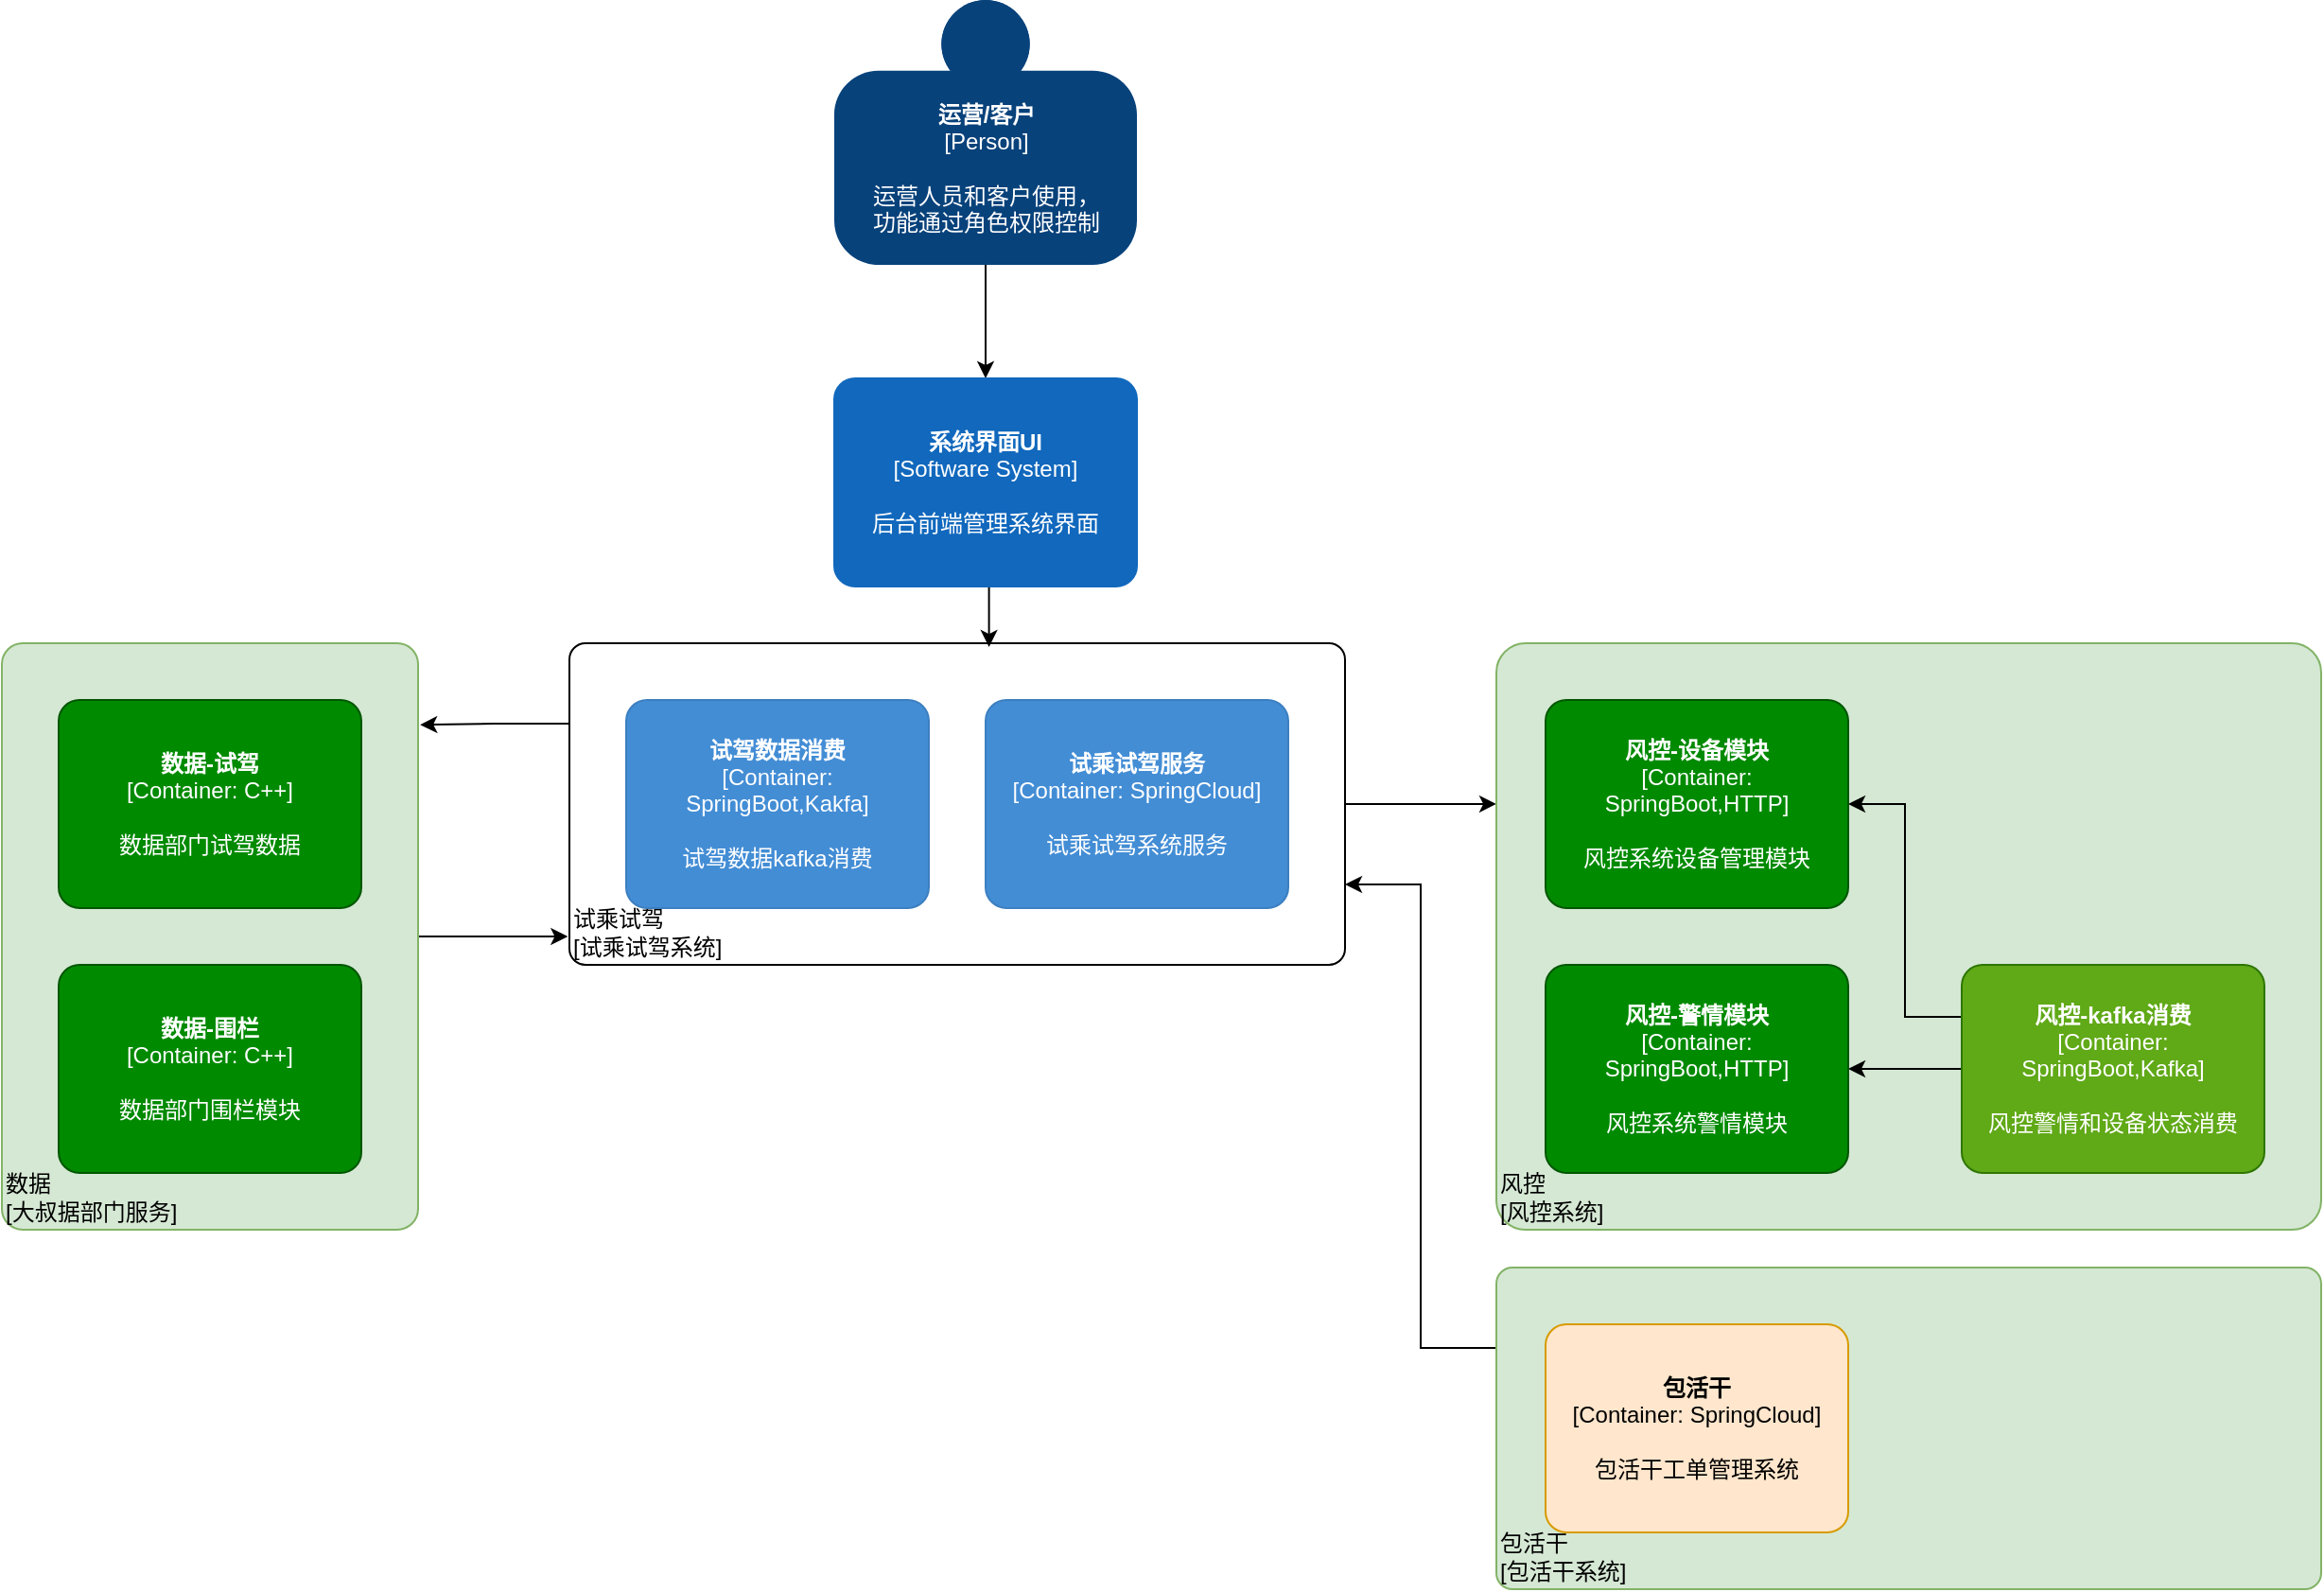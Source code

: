 <mxfile version="14.4.6" type="github">
  <diagram id="7ZOnBLH_T0LdI00RoQoX" name="Page-1">
    <mxGraphModel dx="1769" dy="583" grid="1" gridSize="10" guides="1" tooltips="1" connect="1" arrows="1" fold="1" page="1" pageScale="1" pageWidth="827" pageHeight="1169" math="0" shadow="0">
      <root>
        <mxCell id="0" />
        <mxCell id="1" parent="0" />
        <mxCell id="i4szsXFOkOJ0JY_JO7xc-21" style="edgeStyle=orthogonalEdgeStyle;rounded=0;orthogonalLoop=1;jettySize=auto;html=1;exitX=0;exitY=0.25;exitDx=0;exitDy=0;exitPerimeter=0;entryX=1.005;entryY=0.139;entryDx=0;entryDy=0;entryPerimeter=0;" edge="1" parent="1" source="i4szsXFOkOJ0JY_JO7xc-18" target="i4szsXFOkOJ0JY_JO7xc-17">
          <mxGeometry relative="1" as="geometry" />
        </mxCell>
        <mxCell id="i4szsXFOkOJ0JY_JO7xc-24" style="edgeStyle=orthogonalEdgeStyle;rounded=0;orthogonalLoop=1;jettySize=auto;html=1;exitX=1;exitY=0.5;exitDx=0;exitDy=0;exitPerimeter=0;entryX=0;entryY=0.274;entryDx=0;entryDy=0;entryPerimeter=0;" edge="1" parent="1" source="i4szsXFOkOJ0JY_JO7xc-18" target="i4szsXFOkOJ0JY_JO7xc-7">
          <mxGeometry relative="1" as="geometry" />
        </mxCell>
        <object placeholders="1" c4Name="试乘试驾" c4Type="ExecutionEnvironment" c4Application="试乘试驾系统" label="&lt;div style=&quot;text-align: left&quot;&gt;%c4Name%&lt;/div&gt;&lt;div style=&quot;text-align: left&quot;&gt;[%c4Application%]&lt;/div&gt;" id="i4szsXFOkOJ0JY_JO7xc-18">
          <mxCell style="rounded=1;whiteSpace=wrap;html=1;labelBackgroundColor=none;fillColor=#ffffff;fontColor=#000000;align=left;arcSize=5;strokeColor=#000000;verticalAlign=bottom;metaEdit=1;metaData={&quot;c4Type&quot;:{&quot;editable&quot;:false}};points=[[0.25,0,0],[0.5,0,0],[0.75,0,0],[1,0.25,0],[1,0.5,0],[1,0.75,0],[0.75,1,0],[0.5,1,0],[0.25,1,0],[0,0.75,0],[0,0.5,0],[0,0.25,0]];" vertex="1" parent="1">
            <mxGeometry x="-60" y="360" width="410" height="170" as="geometry" />
          </mxCell>
        </object>
        <mxCell id="i4szsXFOkOJ0JY_JO7xc-22" style="edgeStyle=orthogonalEdgeStyle;rounded=0;orthogonalLoop=1;jettySize=auto;html=1;exitX=1;exitY=0.5;exitDx=0;exitDy=0;exitPerimeter=0;entryX=-0.002;entryY=0.912;entryDx=0;entryDy=0;entryPerimeter=0;" edge="1" parent="1" source="i4szsXFOkOJ0JY_JO7xc-17" target="i4szsXFOkOJ0JY_JO7xc-18">
          <mxGeometry relative="1" as="geometry" />
        </mxCell>
        <object placeholders="1" c4Name="数据" c4Type="ExecutionEnvironment" c4Application="大叔据部门服务" label="&lt;div style=&quot;text-align: left&quot;&gt;%c4Name%&lt;/div&gt;&lt;div style=&quot;text-align: left&quot;&gt;[%c4Application%]&lt;/div&gt;" id="i4szsXFOkOJ0JY_JO7xc-17">
          <mxCell style="rounded=1;whiteSpace=wrap;html=1;labelBackgroundColor=none;fillColor=#d5e8d4;align=left;arcSize=5;strokeColor=#82b366;verticalAlign=bottom;metaEdit=1;metaData={&quot;c4Type&quot;:{&quot;editable&quot;:false}};points=[[0.25,0,0],[0.5,0,0],[0.75,0,0],[1,0.25,0],[1,0.5,0],[1,0.75,0],[0.75,1,0],[0.5,1,0],[0.25,1,0],[0,0.75,0],[0,0.5,0],[0,0.25,0]];" vertex="1" parent="1">
            <mxGeometry x="-360" y="360" width="220" height="310" as="geometry" />
          </mxCell>
        </object>
        <mxCell id="i4szsXFOkOJ0JY_JO7xc-26" style="edgeStyle=orthogonalEdgeStyle;rounded=0;orthogonalLoop=1;jettySize=auto;html=1;exitX=0;exitY=0.25;exitDx=0;exitDy=0;exitPerimeter=0;entryX=1;entryY=0.75;entryDx=0;entryDy=0;entryPerimeter=0;" edge="1" parent="1" source="i4szsXFOkOJ0JY_JO7xc-9" target="i4szsXFOkOJ0JY_JO7xc-18">
          <mxGeometry relative="1" as="geometry" />
        </mxCell>
        <object placeholders="1" c4Name="包活干" c4Type="ExecutionEnvironment" c4Application="包活干系统" label="&lt;div style=&quot;text-align: left&quot;&gt;%c4Name%&lt;/div&gt;&lt;div style=&quot;text-align: left&quot;&gt;[%c4Application%]&lt;/div&gt;" id="i4szsXFOkOJ0JY_JO7xc-9">
          <mxCell style="rounded=1;whiteSpace=wrap;html=1;labelBackgroundColor=none;fillColor=#d5e8d4;align=left;arcSize=5;strokeColor=#82b366;verticalAlign=bottom;metaEdit=1;metaData={&quot;c4Type&quot;:{&quot;editable&quot;:false}};points=[[0.25,0,0],[0.5,0,0],[0.75,0,0],[1,0.25,0],[1,0.5,0],[1,0.75,0],[0.75,1,0],[0.5,1,0],[0.25,1,0],[0,0.75,0],[0,0.5,0],[0,0.25,0]];" vertex="1" parent="1">
            <mxGeometry x="430" y="690" width="436" height="170" as="geometry" />
          </mxCell>
        </object>
        <object placeholders="1" c4Name="风控" c4Type="ExecutionEnvironment" c4Application="风控系统" label="&lt;div style=&quot;text-align: left&quot;&gt;%c4Name%&lt;/div&gt;&lt;div style=&quot;text-align: left&quot;&gt;[%c4Application%]&lt;/div&gt;" id="i4szsXFOkOJ0JY_JO7xc-7">
          <mxCell style="rounded=1;whiteSpace=wrap;html=1;labelBackgroundColor=none;fillColor=#d5e8d4;align=left;arcSize=5;strokeColor=#82b366;verticalAlign=bottom;metaEdit=1;metaData={&quot;c4Type&quot;:{&quot;editable&quot;:false}};points=[[0.25,0,0],[0.5,0,0],[0.75,0,0],[1,0.25,0],[1,0.5,0],[1,0.75,0],[0.75,1,0],[0.5,1,0],[0.25,1,0],[0,0.75,0],[0,0.5,0],[0,0.25,0]];" vertex="1" parent="1">
            <mxGeometry x="430" y="360" width="436" height="310" as="geometry" />
          </mxCell>
        </object>
        <mxCell id="i4szsXFOkOJ0JY_JO7xc-19" style="edgeStyle=orthogonalEdgeStyle;rounded=0;orthogonalLoop=1;jettySize=auto;html=1;exitX=0.5;exitY=1;exitDx=0;exitDy=0;exitPerimeter=0;" edge="1" parent="1" source="i4szsXFOkOJ0JY_JO7xc-1" target="i4szsXFOkOJ0JY_JO7xc-2">
          <mxGeometry relative="1" as="geometry" />
        </mxCell>
        <object placeholders="1" c4Name="运营/客户" c4Type="Person" c4Description="运营人员和客户使用，&#xa;功能通过角色权限控制" label="&lt;b&gt;%c4Name%&lt;/b&gt;&lt;div&gt;[%c4Type%]&lt;/div&gt;&lt;br&gt;&lt;div&gt;%c4Description%&lt;/div&gt;" id="i4szsXFOkOJ0JY_JO7xc-1">
          <mxCell style="html=1;dashed=0;whitespace=wrap;fillColor=#08427b;strokeColor=none;fontColor=#ffffff;shape=mxgraph.c4.person;align=center;metaEdit=1;points=[[0.5,0,0],[1,0.5,0],[1,0.75,0],[0.75,1,0],[0.5,1,0],[0.25,1,0],[0,0.75,0],[0,0.5,0]];metaData={&quot;c4Type&quot;:{&quot;editable&quot;:false}};" vertex="1" parent="1">
            <mxGeometry x="80" y="20" width="160" height="140" as="geometry" />
          </mxCell>
        </object>
        <mxCell id="i4szsXFOkOJ0JY_JO7xc-20" style="edgeStyle=orthogonalEdgeStyle;rounded=0;orthogonalLoop=1;jettySize=auto;html=1;exitX=0.5;exitY=1;exitDx=0;exitDy=0;exitPerimeter=0;entryX=0.541;entryY=0.012;entryDx=0;entryDy=0;entryPerimeter=0;" edge="1" parent="1" source="i4szsXFOkOJ0JY_JO7xc-2" target="i4szsXFOkOJ0JY_JO7xc-18">
          <mxGeometry relative="1" as="geometry" />
        </mxCell>
        <object placeholders="1" c4Name="系统界面UI" c4Type="Software System" c4Description="后台前端管理系统界面" label="&lt;b&gt;%c4Name%&lt;/b&gt;&lt;div&gt;[%c4Type%]&lt;/div&gt;&lt;br&gt;&lt;div&gt;%c4Description%&lt;/div&gt;" id="i4szsXFOkOJ0JY_JO7xc-2">
          <mxCell style="rounded=1;whiteSpace=wrap;html=1;labelBackgroundColor=none;fillColor=#1168BD;fontColor=#ffffff;align=center;arcSize=10;strokeColor=#1168BD;metaEdit=1;metaData={&quot;c4Type&quot;:{&quot;editable&quot;:false}};points=[[0.25,0,0],[0.5,0,0],[0.75,0,0],[1,0.25,0],[1,0.5,0],[1,0.75,0],[0.75,1,0],[0.5,1,0],[0.25,1,0],[0,0.75,0],[0,0.5,0],[0,0.25,0]];" vertex="1" parent="1">
            <mxGeometry x="80" y="220" width="160" height="110.0" as="geometry" />
          </mxCell>
        </object>
        <object placeholders="1" c4Name="试乘试驾服务" c4Type="Container" c4Technology="SpringCloud" c4Description="试乘试驾系统服务" label="&lt;b&gt;%c4Name%&lt;/b&gt;&lt;div&gt;[%c4Type%: %c4Technology%]&lt;/div&gt;&lt;br&gt;&lt;div&gt;%c4Description%&lt;/div&gt;" id="i4szsXFOkOJ0JY_JO7xc-3">
          <mxCell style="rounded=1;whiteSpace=wrap;html=1;labelBackgroundColor=none;fillColor=#438DD5;fontColor=#ffffff;align=center;arcSize=10;strokeColor=#3C7FC0;metaEdit=1;metaData={&quot;c4Type&quot;:{&quot;editable&quot;:false}};points=[[0.25,0,0],[0.5,0,0],[0.75,0,0],[1,0.25,0],[1,0.5,0],[1,0.75,0],[0.75,1,0],[0.5,1,0],[0.25,1,0],[0,0.75,0],[0,0.5,0],[0,0.25,0]];" vertex="1" parent="1">
            <mxGeometry x="160" y="390" width="160" height="110.0" as="geometry" />
          </mxCell>
        </object>
        <mxCell id="i4szsXFOkOJ0JY_JO7xc-11" style="edgeStyle=orthogonalEdgeStyle;rounded=0;orthogonalLoop=1;jettySize=auto;html=1;exitX=0;exitY=0.5;exitDx=0;exitDy=0;exitPerimeter=0;entryX=1;entryY=0.5;entryDx=0;entryDy=0;entryPerimeter=0;" edge="1" parent="1" source="i4szsXFOkOJ0JY_JO7xc-5" target="i4szsXFOkOJ0JY_JO7xc-6">
          <mxGeometry relative="1" as="geometry" />
        </mxCell>
        <mxCell id="i4szsXFOkOJ0JY_JO7xc-12" style="edgeStyle=orthogonalEdgeStyle;rounded=0;orthogonalLoop=1;jettySize=auto;html=1;exitX=0;exitY=0.25;exitDx=0;exitDy=0;exitPerimeter=0;entryX=1;entryY=0.5;entryDx=0;entryDy=0;entryPerimeter=0;" edge="1" parent="1" source="i4szsXFOkOJ0JY_JO7xc-5" target="i4szsXFOkOJ0JY_JO7xc-10">
          <mxGeometry relative="1" as="geometry" />
        </mxCell>
        <object placeholders="1" c4Name="风控-kafka消费" c4Type="Container" c4Technology="SpringBoot,Kafka" c4Description="风控警情和设备状态消费" label="&lt;b&gt;%c4Name%&lt;/b&gt;&lt;div&gt;[%c4Type%: %c4Technology%]&lt;/div&gt;&lt;br&gt;&lt;div&gt;%c4Description%&lt;/div&gt;" id="i4szsXFOkOJ0JY_JO7xc-5">
          <mxCell style="rounded=1;whiteSpace=wrap;html=1;labelBackgroundColor=none;fillColor=#60a917;align=center;arcSize=10;strokeColor=#2D7600;metaEdit=1;metaData={&quot;c4Type&quot;:{&quot;editable&quot;:false}};points=[[0.25,0,0],[0.5,0,0],[0.75,0,0],[1,0.25,0],[1,0.5,0],[1,0.75,0],[0.75,1,0],[0.5,1,0],[0.25,1,0],[0,0.75,0],[0,0.5,0],[0,0.25,0]];fontColor=#ffffff;" vertex="1" parent="1">
            <mxGeometry x="676" y="530" width="160" height="110.0" as="geometry" />
          </mxCell>
        </object>
        <object placeholders="1" c4Name="风控-警情模块" c4Type="Container" c4Technology="SpringBoot,HTTP" c4Description="风控系统警情模块" label="&lt;b&gt;%c4Name%&lt;/b&gt;&lt;div&gt;[%c4Type%: %c4Technology%]&lt;/div&gt;&lt;br&gt;&lt;div&gt;%c4Description%&lt;/div&gt;" id="i4szsXFOkOJ0JY_JO7xc-6">
          <mxCell style="rounded=1;whiteSpace=wrap;html=1;labelBackgroundColor=none;fillColor=#008a00;fontColor=#ffffff;align=center;arcSize=10;strokeColor=#005700;metaEdit=1;metaData={&quot;c4Type&quot;:{&quot;editable&quot;:false}};points=[[0.25,0,0],[0.5,0,0],[0.75,0,0],[1,0.25,0],[1,0.5,0],[1,0.75,0],[0.75,1,0],[0.5,1,0],[0.25,1,0],[0,0.75,0],[0,0.5,0],[0,0.25,0]];" vertex="1" parent="1">
            <mxGeometry x="456" y="530" width="160" height="110.0" as="geometry" />
          </mxCell>
        </object>
        <object placeholders="1" c4Name="包活干" c4Type="Container" c4Technology="SpringCloud" c4Description="包活干工单管理系统" label="&lt;b&gt;%c4Name%&lt;/b&gt;&lt;div&gt;[%c4Type%: %c4Technology%]&lt;/div&gt;&lt;br&gt;&lt;div&gt;%c4Description%&lt;/div&gt;" id="i4szsXFOkOJ0JY_JO7xc-8">
          <mxCell style="rounded=1;whiteSpace=wrap;html=1;labelBackgroundColor=none;fillColor=#ffe6cc;align=center;arcSize=10;strokeColor=#d79b00;metaEdit=1;metaData={&quot;c4Type&quot;:{&quot;editable&quot;:false}};points=[[0.25,0,0],[0.5,0,0],[0.75,0,0],[1,0.25,0],[1,0.5,0],[1,0.75,0],[0.75,1,0],[0.5,1,0],[0.25,1,0],[0,0.75,0],[0,0.5,0],[0,0.25,0]];" vertex="1" parent="1">
            <mxGeometry x="456" y="720" width="160" height="110.0" as="geometry" />
          </mxCell>
        </object>
        <object placeholders="1" c4Name="风控-设备模块" c4Type="Container" c4Technology="SpringBoot,HTTP" c4Description="风控系统设备管理模块" label="&lt;b&gt;%c4Name%&lt;/b&gt;&lt;div&gt;[%c4Type%: %c4Technology%]&lt;/div&gt;&lt;br&gt;&lt;div&gt;%c4Description%&lt;/div&gt;" id="i4szsXFOkOJ0JY_JO7xc-10">
          <mxCell style="rounded=1;whiteSpace=wrap;html=1;labelBackgroundColor=none;fillColor=#008a00;align=center;arcSize=10;strokeColor=#005700;metaEdit=1;metaData={&quot;c4Type&quot;:{&quot;editable&quot;:false}};points=[[0.25,0,0],[0.5,0,0],[0.75,0,0],[1,0.25,0],[1,0.5,0],[1,0.75,0],[0.75,1,0],[0.5,1,0],[0.25,1,0],[0,0.75,0],[0,0.5,0],[0,0.25,0]];fontColor=#ffffff;" vertex="1" parent="1">
            <mxGeometry x="456" y="390" width="160" height="110.0" as="geometry" />
          </mxCell>
        </object>
        <object placeholders="1" c4Name="数据-围栏" c4Type="Container" c4Technology="C++" c4Description="数据部门围栏模块" label="&lt;b&gt;%c4Name%&lt;/b&gt;&lt;div&gt;[%c4Type%: %c4Technology%]&lt;/div&gt;&lt;br&gt;&lt;div&gt;%c4Description%&lt;/div&gt;" id="i4szsXFOkOJ0JY_JO7xc-13">
          <mxCell style="rounded=1;whiteSpace=wrap;html=1;labelBackgroundColor=none;fillColor=#008a00;fontColor=#ffffff;align=center;arcSize=10;strokeColor=#005700;metaEdit=1;metaData={&quot;c4Type&quot;:{&quot;editable&quot;:false}};points=[[0.25,0,0],[0.5,0,0],[0.75,0,0],[1,0.25,0],[1,0.5,0],[1,0.75,0],[0.75,1,0],[0.5,1,0],[0.25,1,0],[0,0.75,0],[0,0.5,0],[0,0.25,0]];" vertex="1" parent="1">
            <mxGeometry x="-330" y="530" width="160" height="110.0" as="geometry" />
          </mxCell>
        </object>
        <object placeholders="1" c4Name="数据-试驾" c4Type="Container" c4Technology="C++" c4Description="数据部门试驾数据" label="&lt;b&gt;%c4Name%&lt;/b&gt;&lt;div&gt;[%c4Type%: %c4Technology%]&lt;/div&gt;&lt;br&gt;&lt;div&gt;%c4Description%&lt;/div&gt;" id="i4szsXFOkOJ0JY_JO7xc-14">
          <mxCell style="rounded=1;whiteSpace=wrap;html=1;labelBackgroundColor=none;fillColor=#008a00;fontColor=#ffffff;align=center;arcSize=10;strokeColor=#005700;metaEdit=1;metaData={&quot;c4Type&quot;:{&quot;editable&quot;:false}};points=[[0.25,0,0],[0.5,0,0],[0.75,0,0],[1,0.25,0],[1,0.5,0],[1,0.75,0],[0.75,1,0],[0.5,1,0],[0.25,1,0],[0,0.75,0],[0,0.5,0],[0,0.25,0]];" vertex="1" parent="1">
            <mxGeometry x="-330" y="390" width="160" height="110.0" as="geometry" />
          </mxCell>
        </object>
        <object placeholders="1" c4Name="试驾数据消费" c4Type="Container" c4Technology="SpringBoot,Kakfa" c4Description="试驾数据kafka消费" label="&lt;b&gt;%c4Name%&lt;/b&gt;&lt;div&gt;[%c4Type%: %c4Technology%]&lt;/div&gt;&lt;br&gt;&lt;div&gt;%c4Description%&lt;/div&gt;" id="i4szsXFOkOJ0JY_JO7xc-15">
          <mxCell style="rounded=1;whiteSpace=wrap;html=1;labelBackgroundColor=none;fillColor=#438DD5;fontColor=#ffffff;align=center;arcSize=10;strokeColor=#3C7FC0;metaEdit=1;metaData={&quot;c4Type&quot;:{&quot;editable&quot;:false}};points=[[0.25,0,0],[0.5,0,0],[0.75,0,0],[1,0.25,0],[1,0.5,0],[1,0.75,0],[0.75,1,0],[0.5,1,0],[0.25,1,0],[0,0.75,0],[0,0.5,0],[0,0.25,0]];" vertex="1" parent="1">
            <mxGeometry x="-30" y="390" width="160" height="110.0" as="geometry" />
          </mxCell>
        </object>
      </root>
    </mxGraphModel>
  </diagram>
</mxfile>
